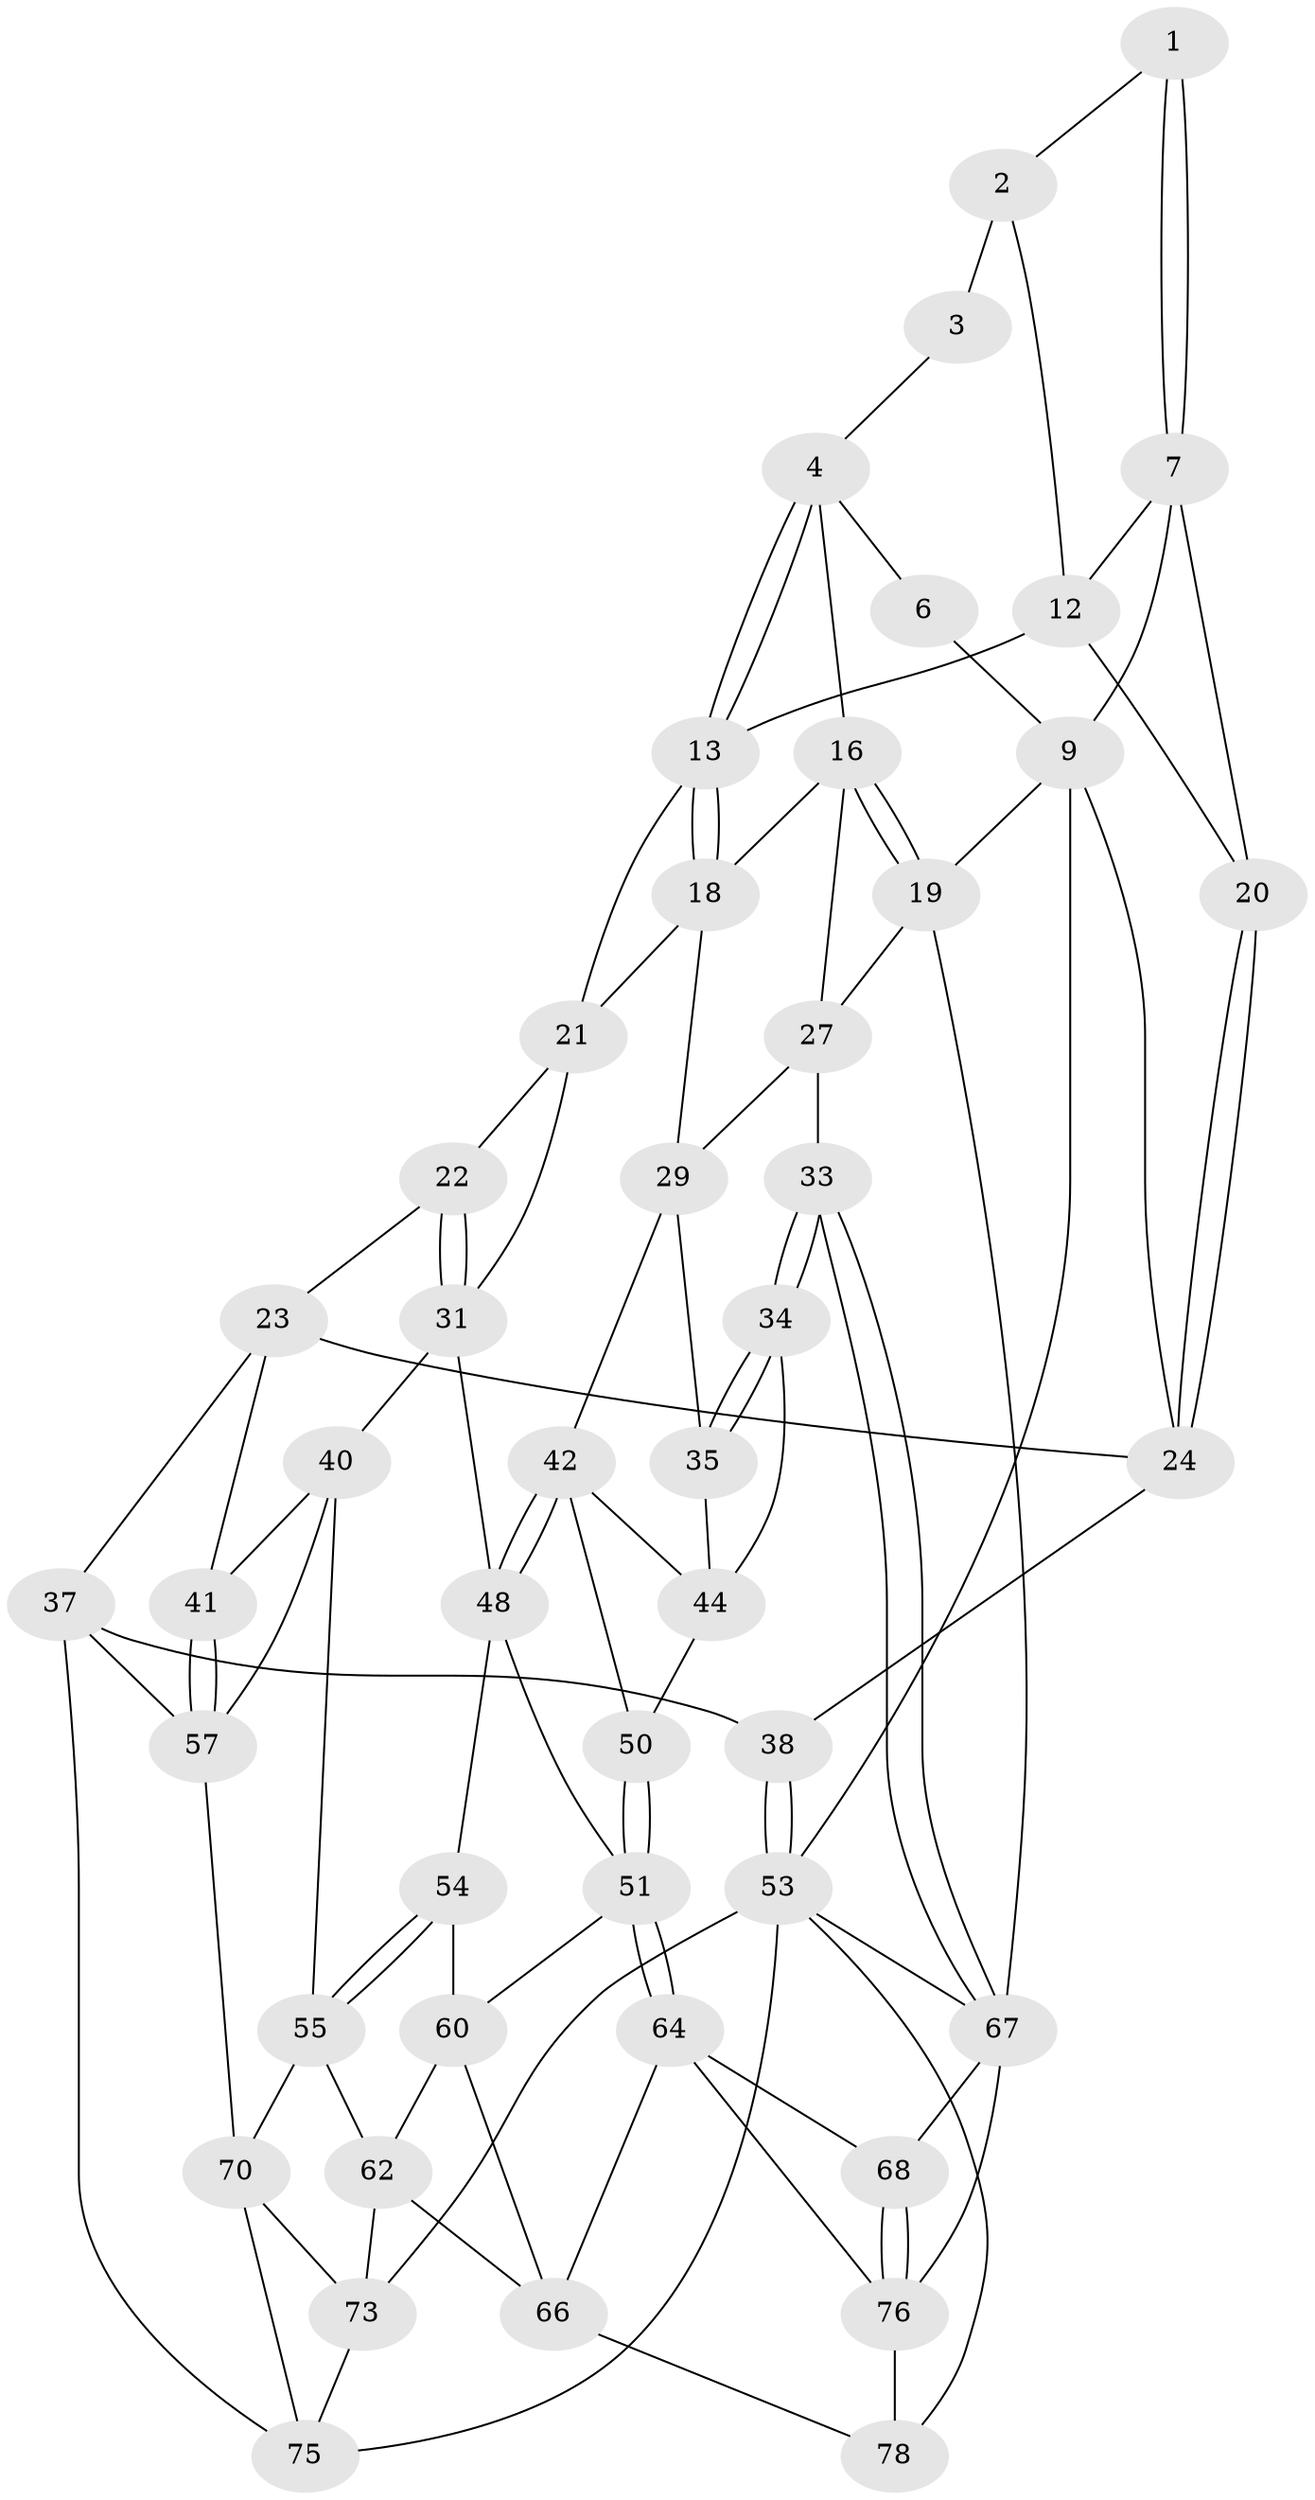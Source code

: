 // original degree distribution, {3: 0.024691358024691357, 4: 0.25925925925925924, 5: 0.49382716049382713, 6: 0.2222222222222222}
// Generated by graph-tools (version 1.1) at 2025/42/03/06/25 10:42:34]
// undirected, 47 vertices, 103 edges
graph export_dot {
graph [start="1"]
  node [color=gray90,style=filled];
  1 [pos="+0.2785180300669065+0"];
  2 [pos="+0.3506592531152297+0.07467879091655259",super="+11"];
  3 [pos="+0.5832645443708405+0"];
  4 [pos="+0.6827272202757504+0",super="+5"];
  6 [pos="+0.2684641477937669+0"];
  7 [pos="+0.18659434102978698+0.13436890712599778",super="+8"];
  9 [pos="+0+0",super="+10"];
  12 [pos="+0.3825983431992155+0.13609784979176875",super="+15"];
  13 [pos="+0.5387552016156468+0.20486357778288597",super="+14"];
  16 [pos="+0.760767716521435+0",super="+17"];
  18 [pos="+0.5972874903790476+0.2957904490157612",super="+25"];
  19 [pos="+1+0"];
  20 [pos="+0.20406648111718237+0.3162722569405123"];
  21 [pos="+0.42746722742353865+0.2774145591970368",super="+26"];
  22 [pos="+0.3396515712281756+0.3716558791801216"];
  23 [pos="+0.21899648331367821+0.3425001879611587",super="+36"];
  24 [pos="+0.2037579168468516+0.3175795132909153",super="+32"];
  27 [pos="+0.9229814698471978+0.31937312120899064",super="+28"];
  29 [pos="+0.9168812234399775+0.3277523442417096",super="+30"];
  31 [pos="+0.4810829401672613+0.4701889907996224",super="+39"];
  33 [pos="+1+0.6334089282880888"];
  34 [pos="+0.9750187027967049+0.6403841332045791",super="+46"];
  35 [pos="+0.9036933864746544+0.46265750132617095",super="+45"];
  37 [pos="+0.061890097721703674+0.6018028879903363",super="+59"];
  38 [pos="+0+0.6029180939120637"];
  40 [pos="+0.43244084674740246+0.5798713379556408",super="+56"];
  41 [pos="+0.27540059567749214+0.5786938601228436"];
  42 [pos="+0.7010841355226048+0.47976387943216475",super="+43"];
  44 [pos="+0.8418460722780797+0.5254098320231106",super="+47"];
  48 [pos="+0.6828427831096139+0.6121414558678004",super="+49"];
  50 [pos="+0.8665566592136618+0.6919797411199686"];
  51 [pos="+0.8363941714394506+0.7247685106302905",super="+52"];
  53 [pos="+0+0.7983323784607739",super="+81"];
  54 [pos="+0.5674909689693958+0.6563955415399876"];
  55 [pos="+0.4582678901624633+0.69649134407639",super="+63"];
  57 [pos="+0.25530936636711327+0.7381480125571731",super="+58"];
  60 [pos="+0.6456568606676617+0.6860231932243579",super="+61"];
  62 [pos="+0.5708796157351251+0.7806955236566183",super="+72"];
  64 [pos="+0.8334989446796648+0.7459400850381751",super="+65"];
  66 [pos="+0.7624278811481812+0.8059706724355244",super="+74"];
  67 [pos="+1+0.7814711491269274",super="+69"];
  68 [pos="+0.9348873414881437+0.8134797007538707"];
  70 [pos="+0.3571538099966533+0.8142181665392464",super="+71"];
  73 [pos="+0.5509381583330835+0.9000600623063587",super="+79"];
  75 [pos="+0+0.810740996174587",super="+80"];
  76 [pos="+1+1",super="+77"];
  78 [pos="+0.7186385198790189+1"];
  1 -- 2;
  1 -- 7;
  1 -- 7;
  2 -- 3 [weight=2];
  2 -- 12;
  3 -- 4;
  4 -- 13;
  4 -- 13;
  4 -- 16;
  4 -- 6;
  6 -- 9;
  7 -- 12;
  7 -- 9;
  7 -- 20;
  9 -- 19;
  9 -- 53;
  9 -- 24;
  12 -- 20;
  12 -- 13;
  13 -- 18;
  13 -- 18;
  13 -- 21;
  16 -- 19;
  16 -- 19;
  16 -- 18;
  16 -- 27;
  18 -- 29;
  18 -- 21;
  19 -- 67;
  19 -- 27;
  20 -- 24;
  20 -- 24;
  21 -- 22;
  21 -- 31;
  22 -- 23;
  22 -- 31;
  22 -- 31;
  23 -- 24;
  23 -- 41;
  23 -- 37;
  24 -- 38;
  27 -- 29;
  27 -- 33;
  29 -- 35;
  29 -- 42;
  31 -- 40;
  31 -- 48;
  33 -- 34;
  33 -- 34;
  33 -- 67;
  33 -- 67;
  34 -- 35 [weight=2];
  34 -- 35;
  34 -- 44;
  35 -- 44;
  37 -- 38;
  37 -- 57;
  37 -- 75;
  38 -- 53;
  38 -- 53;
  40 -- 41;
  40 -- 57;
  40 -- 55;
  41 -- 57;
  41 -- 57;
  42 -- 48;
  42 -- 48;
  42 -- 50;
  42 -- 44;
  44 -- 50;
  48 -- 51;
  48 -- 54;
  50 -- 51;
  50 -- 51;
  51 -- 64;
  51 -- 64;
  51 -- 60;
  53 -- 75;
  53 -- 78;
  53 -- 67;
  53 -- 73;
  54 -- 55;
  54 -- 55;
  54 -- 60;
  55 -- 70;
  55 -- 62;
  57 -- 70;
  60 -- 66;
  60 -- 62;
  62 -- 73;
  62 -- 66;
  64 -- 68;
  64 -- 66;
  64 -- 76;
  66 -- 78;
  67 -- 68;
  67 -- 76;
  68 -- 76;
  68 -- 76;
  70 -- 73;
  70 -- 75;
  73 -- 75;
  76 -- 78;
}
